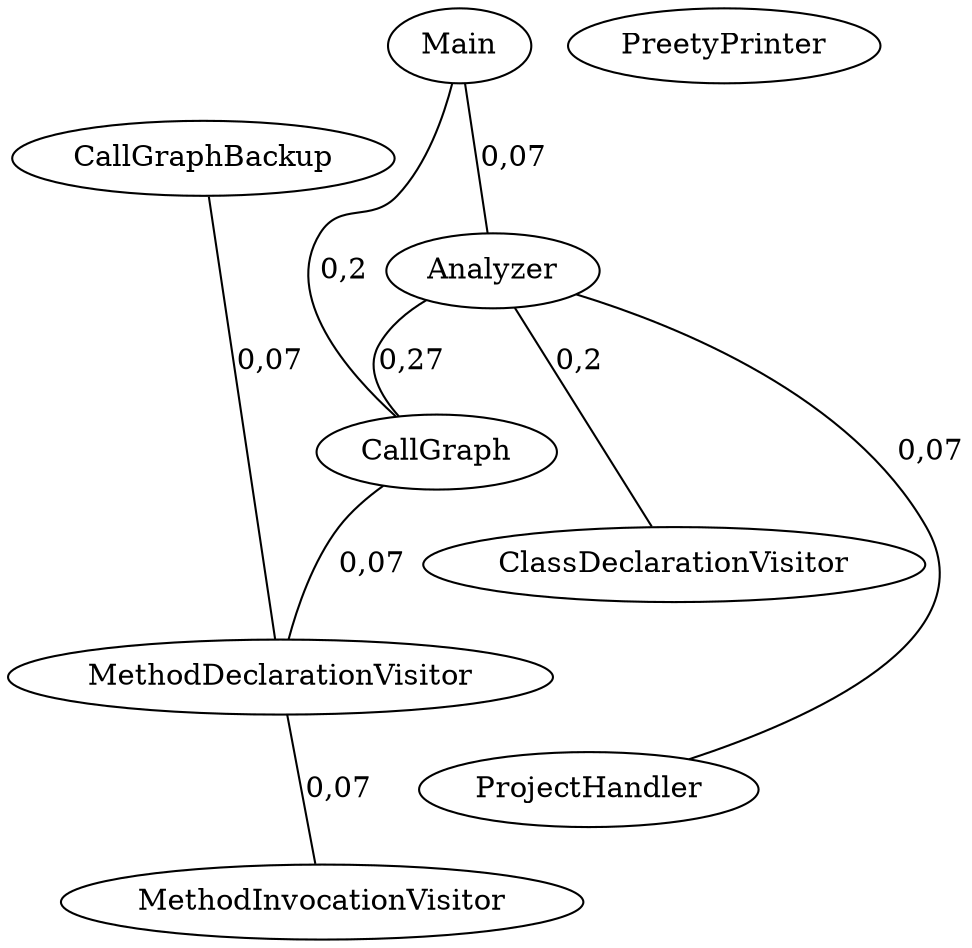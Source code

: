 strict graph G {
  CallGraph;
  MethodInvocationVisitor;
  PreetyPrinter;
  ClassDeclarationVisitor;
  Analyzer;
  ProjectHandler;
  MethodDeclarationVisitor;
  CallGraphBackup;
  Main;
  CallGraph -- MethodDeclarationVisitor [ weight="0.06666666666666667" label="0,07" ];
  Analyzer -- CallGraph [ weight="0.26666666666666666" label="0,27" ];
  Analyzer -- ProjectHandler [ weight="0.06666666666666667" label="0,07" ];
  Analyzer -- ClassDeclarationVisitor [ weight="0.2" label="0,2" ];
  MethodDeclarationVisitor -- MethodInvocationVisitor [ weight="0.06666666666666667" label="0,07" ];
  CallGraphBackup -- MethodDeclarationVisitor [ weight="0.06666666666666667" label="0,07" ];
  Main -- CallGraph [ weight="0.2" label="0,2" ];
  Main -- Analyzer [ weight="0.06666666666666667" label="0,07" ];
}
